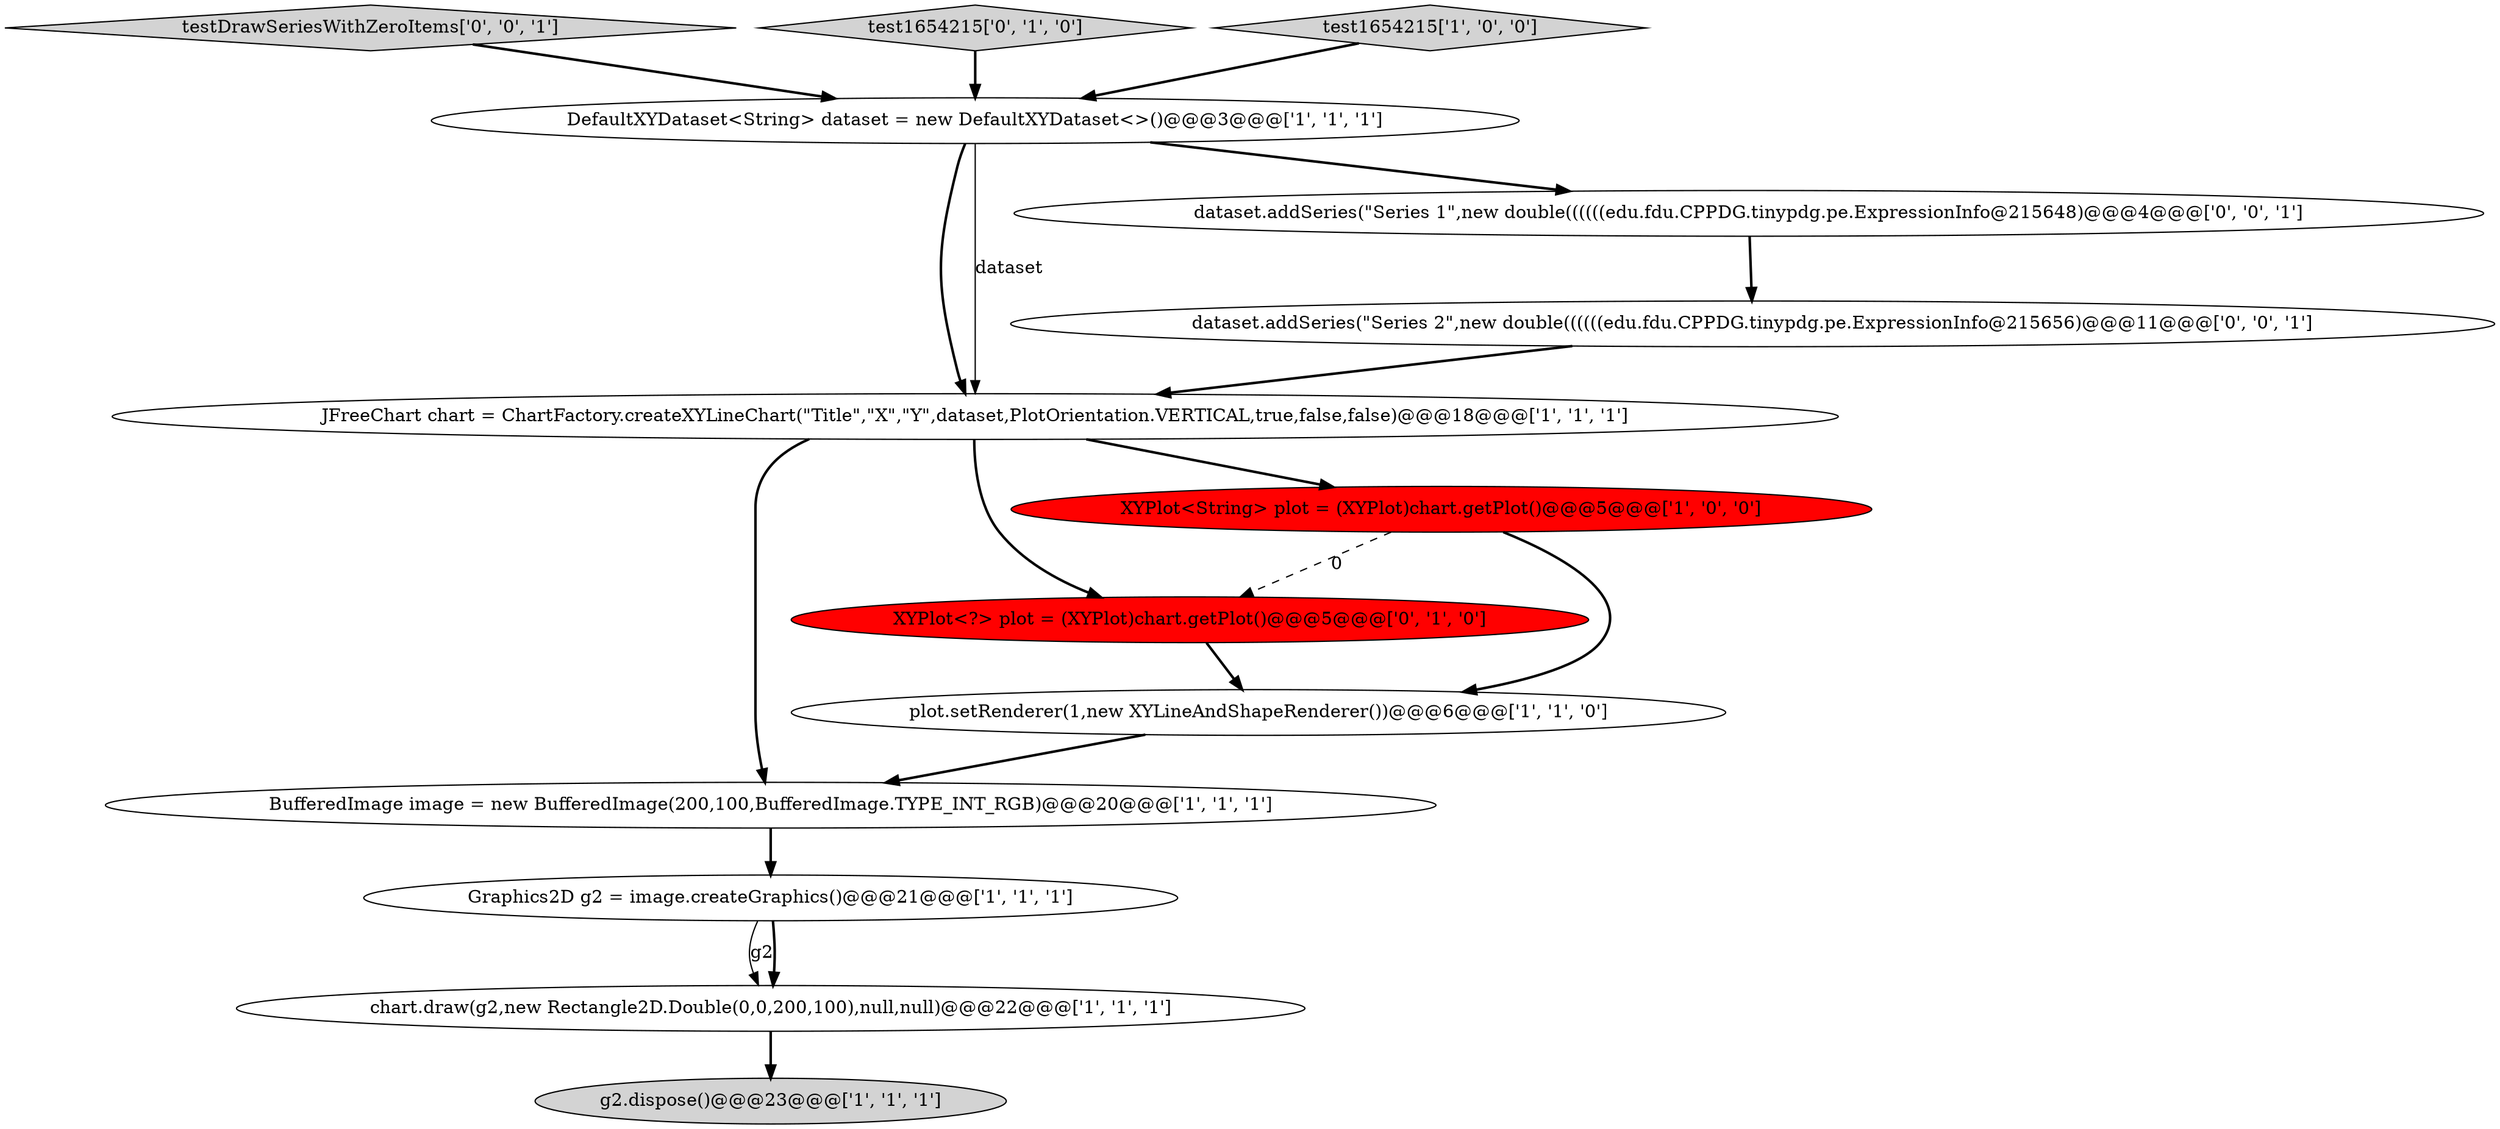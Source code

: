 digraph {
13 [style = filled, label = "dataset.addSeries(\"Series 2\",new double((((((edu.fdu.CPPDG.tinypdg.pe.ExpressionInfo@215656)@@@11@@@['0', '0', '1']", fillcolor = white, shape = ellipse image = "AAA0AAABBB3BBB"];
1 [style = filled, label = "BufferedImage image = new BufferedImage(200,100,BufferedImage.TYPE_INT_RGB)@@@20@@@['1', '1', '1']", fillcolor = white, shape = ellipse image = "AAA0AAABBB1BBB"];
0 [style = filled, label = "DefaultXYDataset<String> dataset = new DefaultXYDataset<>()@@@3@@@['1', '1', '1']", fillcolor = white, shape = ellipse image = "AAA0AAABBB1BBB"];
8 [style = filled, label = "g2.dispose()@@@23@@@['1', '1', '1']", fillcolor = lightgray, shape = ellipse image = "AAA0AAABBB1BBB"];
11 [style = filled, label = "testDrawSeriesWithZeroItems['0', '0', '1']", fillcolor = lightgray, shape = diamond image = "AAA0AAABBB3BBB"];
6 [style = filled, label = "chart.draw(g2,new Rectangle2D.Double(0,0,200,100),null,null)@@@22@@@['1', '1', '1']", fillcolor = white, shape = ellipse image = "AAA0AAABBB1BBB"];
9 [style = filled, label = "XYPlot<?> plot = (XYPlot)chart.getPlot()@@@5@@@['0', '1', '0']", fillcolor = red, shape = ellipse image = "AAA1AAABBB2BBB"];
3 [style = filled, label = "JFreeChart chart = ChartFactory.createXYLineChart(\"Title\",\"X\",\"Y\",dataset,PlotOrientation.VERTICAL,true,false,false)@@@18@@@['1', '1', '1']", fillcolor = white, shape = ellipse image = "AAA0AAABBB1BBB"];
10 [style = filled, label = "test1654215['0', '1', '0']", fillcolor = lightgray, shape = diamond image = "AAA0AAABBB2BBB"];
5 [style = filled, label = "test1654215['1', '0', '0']", fillcolor = lightgray, shape = diamond image = "AAA0AAABBB1BBB"];
2 [style = filled, label = "Graphics2D g2 = image.createGraphics()@@@21@@@['1', '1', '1']", fillcolor = white, shape = ellipse image = "AAA0AAABBB1BBB"];
12 [style = filled, label = "dataset.addSeries(\"Series 1\",new double((((((edu.fdu.CPPDG.tinypdg.pe.ExpressionInfo@215648)@@@4@@@['0', '0', '1']", fillcolor = white, shape = ellipse image = "AAA0AAABBB3BBB"];
7 [style = filled, label = "XYPlot<String> plot = (XYPlot)chart.getPlot()@@@5@@@['1', '0', '0']", fillcolor = red, shape = ellipse image = "AAA1AAABBB1BBB"];
4 [style = filled, label = "plot.setRenderer(1,new XYLineAndShapeRenderer())@@@6@@@['1', '1', '0']", fillcolor = white, shape = ellipse image = "AAA0AAABBB1BBB"];
0->3 [style = bold, label=""];
3->9 [style = bold, label=""];
2->6 [style = solid, label="g2"];
12->13 [style = bold, label=""];
4->1 [style = bold, label=""];
1->2 [style = bold, label=""];
11->0 [style = bold, label=""];
0->12 [style = bold, label=""];
7->4 [style = bold, label=""];
13->3 [style = bold, label=""];
5->0 [style = bold, label=""];
3->7 [style = bold, label=""];
9->4 [style = bold, label=""];
3->1 [style = bold, label=""];
7->9 [style = dashed, label="0"];
2->6 [style = bold, label=""];
10->0 [style = bold, label=""];
6->8 [style = bold, label=""];
0->3 [style = solid, label="dataset"];
}

